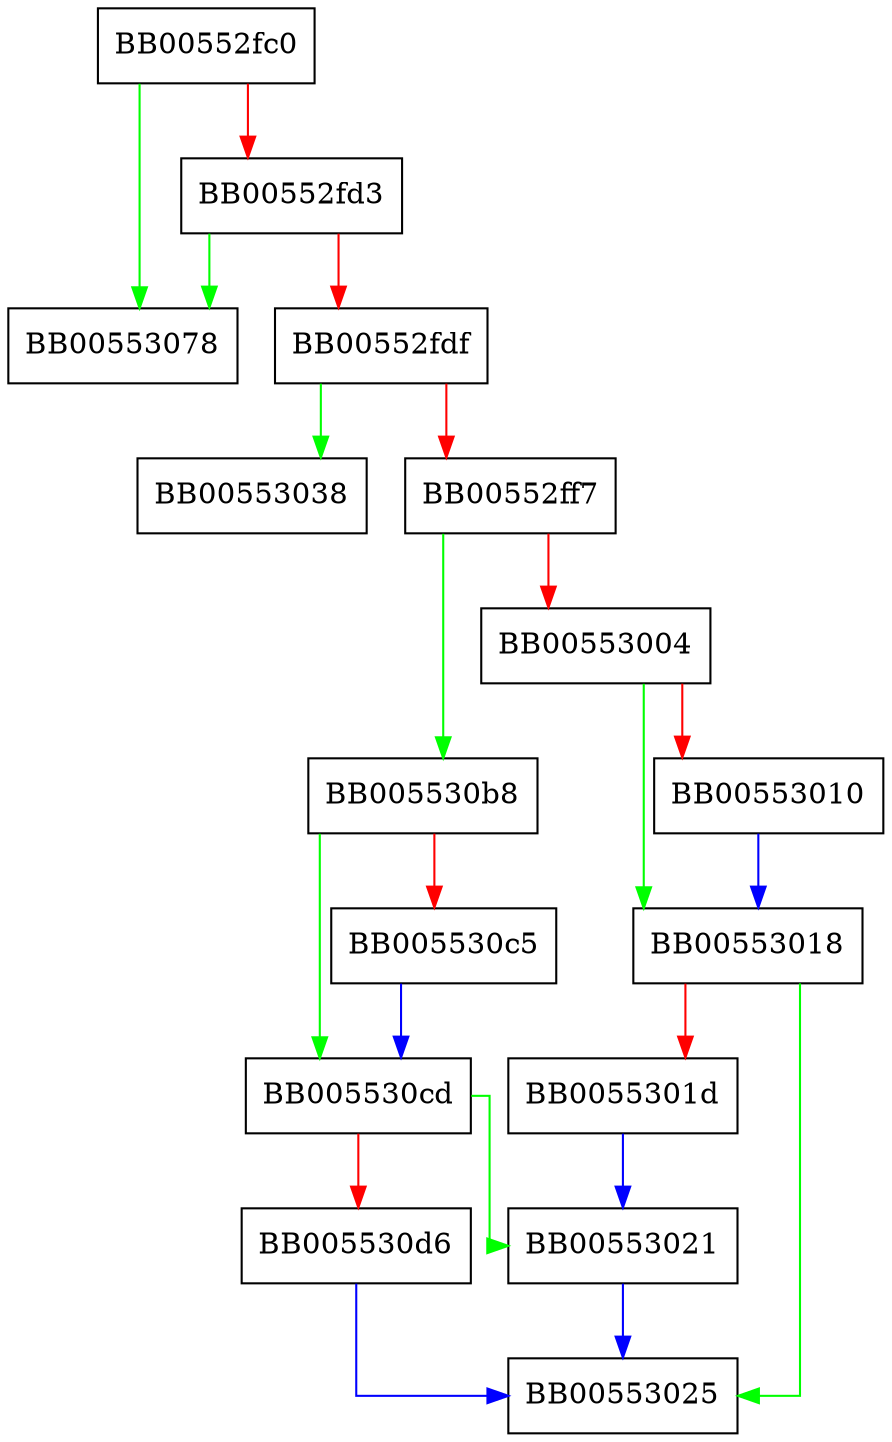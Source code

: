 digraph OSSL_CMP_ITAV_get0_rootCaKeyUpdate {
  node [shape="box"];
  graph [splines=ortho];
  BB00552fc0 -> BB00553078 [color="green"];
  BB00552fc0 -> BB00552fd3 [color="red"];
  BB00552fd3 -> BB00553078 [color="green"];
  BB00552fd3 -> BB00552fdf [color="red"];
  BB00552fdf -> BB00553038 [color="green"];
  BB00552fdf -> BB00552ff7 [color="red"];
  BB00552ff7 -> BB005530b8 [color="green"];
  BB00552ff7 -> BB00553004 [color="red"];
  BB00553004 -> BB00553018 [color="green"];
  BB00553004 -> BB00553010 [color="red"];
  BB00553010 -> BB00553018 [color="blue"];
  BB00553018 -> BB00553025 [color="green"];
  BB00553018 -> BB0055301d [color="red"];
  BB0055301d -> BB00553021 [color="blue"];
  BB00553021 -> BB00553025 [color="blue"];
  BB005530b8 -> BB005530cd [color="green"];
  BB005530b8 -> BB005530c5 [color="red"];
  BB005530c5 -> BB005530cd [color="blue"];
  BB005530cd -> BB00553021 [color="green"];
  BB005530cd -> BB005530d6 [color="red"];
  BB005530d6 -> BB00553025 [color="blue"];
}